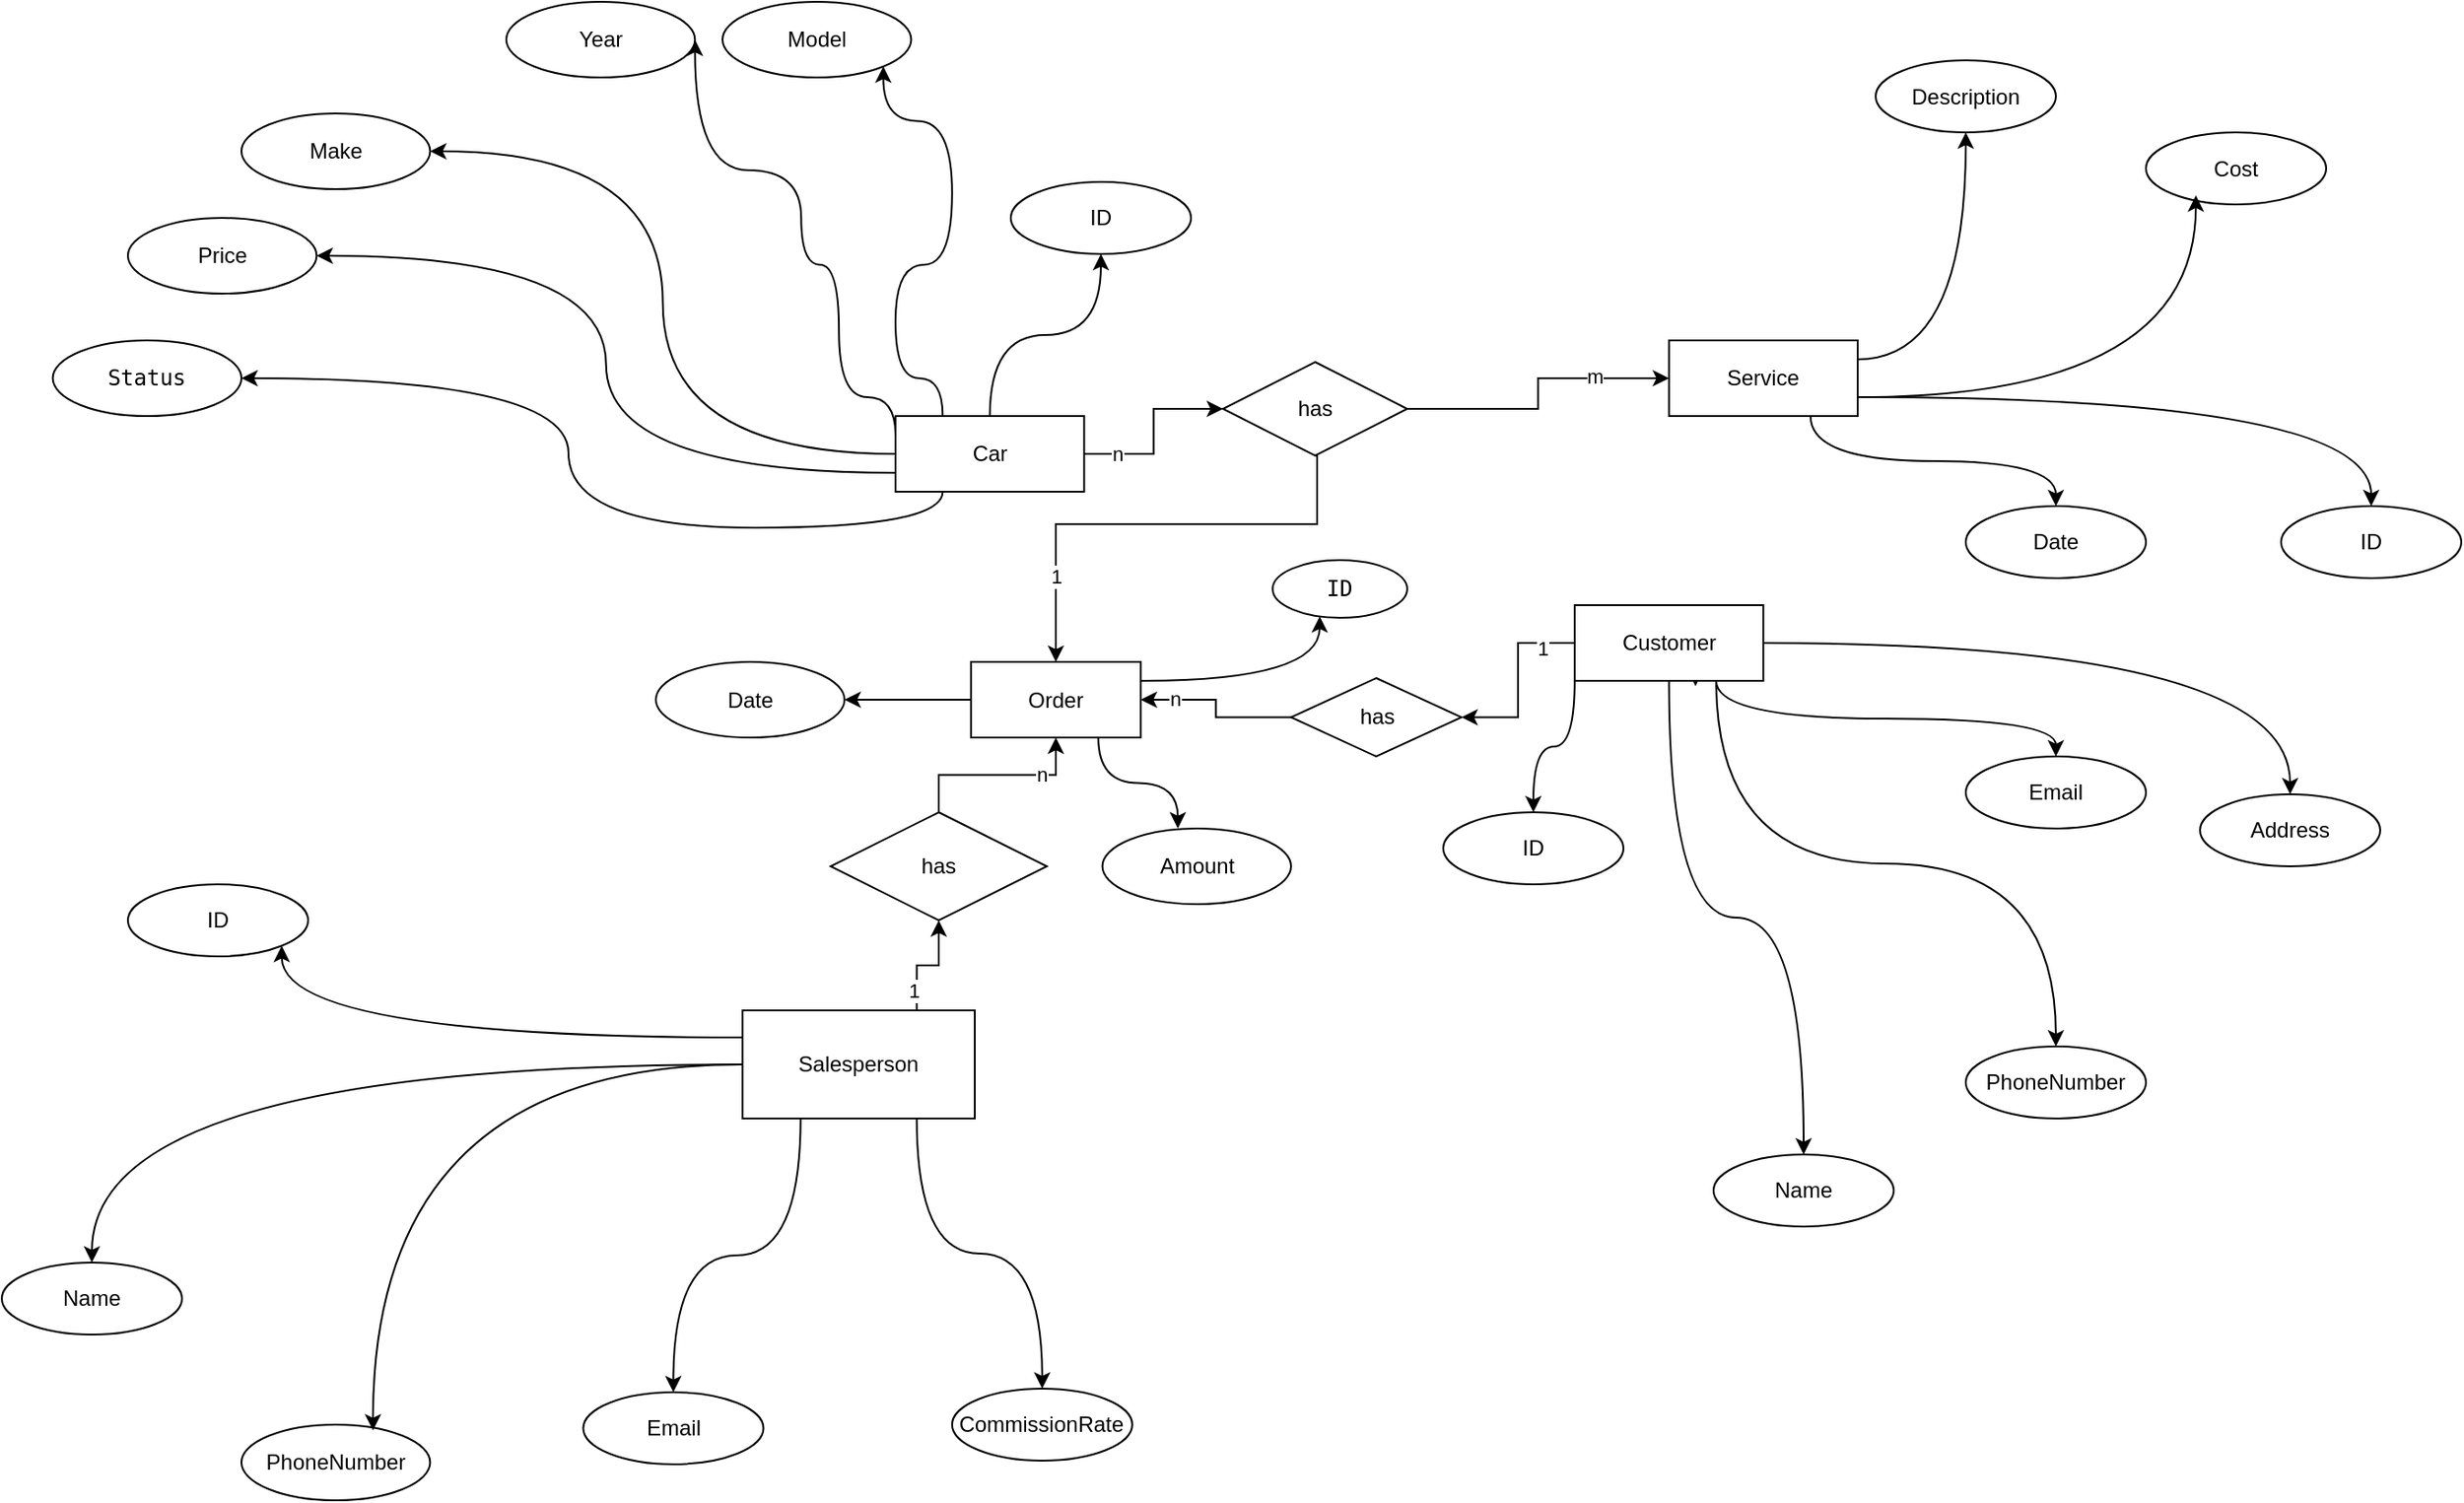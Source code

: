 <mxfile version="25.0.3">
  <diagram name="Page-1" id="bB0J-3N0r4cD6Peug8yk">
    <mxGraphModel dx="2359" dy="785" grid="1" gridSize="10" guides="1" tooltips="1" connect="1" arrows="1" fold="1" page="1" pageScale="1" pageWidth="850" pageHeight="1100" math="0" shadow="0">
      <root>
        <mxCell id="0" />
        <mxCell id="1" parent="0" />
        <mxCell id="PQ26sHwA6gQb_uwZyulg-90" value="PhoneNumber" style="ellipse;whiteSpace=wrap;html=1;align=center;" vertex="1" parent="1">
          <mxGeometry x="-707" y="820" width="104.71" height="42" as="geometry" />
        </mxCell>
        <mxCell id="PQ26sHwA6gQb_uwZyulg-117" style="edgeStyle=orthogonalEdgeStyle;curved=1;rounded=0;orthogonalLoop=1;jettySize=auto;html=1;exitX=0;exitY=1;exitDx=0;exitDy=0;" edge="1" parent="1" source="PQ26sHwA6gQb_uwZyulg-58" target="PQ26sHwA6gQb_uwZyulg-114">
          <mxGeometry relative="1" as="geometry" />
        </mxCell>
        <mxCell id="PQ26sHwA6gQb_uwZyulg-118" style="edgeStyle=orthogonalEdgeStyle;curved=1;rounded=0;orthogonalLoop=1;jettySize=auto;html=1;exitX=0.75;exitY=1;exitDx=0;exitDy=0;" edge="1" parent="1" source="PQ26sHwA6gQb_uwZyulg-58" target="PQ26sHwA6gQb_uwZyulg-112">
          <mxGeometry relative="1" as="geometry" />
        </mxCell>
        <mxCell id="PQ26sHwA6gQb_uwZyulg-119" style="edgeStyle=orthogonalEdgeStyle;curved=1;rounded=0;orthogonalLoop=1;jettySize=auto;html=1;exitX=0.5;exitY=1;exitDx=0;exitDy=0;" edge="1" parent="1" source="PQ26sHwA6gQb_uwZyulg-58" target="PQ26sHwA6gQb_uwZyulg-113">
          <mxGeometry relative="1" as="geometry" />
        </mxCell>
        <mxCell id="PQ26sHwA6gQb_uwZyulg-120" style="edgeStyle=orthogonalEdgeStyle;curved=1;rounded=0;orthogonalLoop=1;jettySize=auto;html=1;exitX=0.75;exitY=1;exitDx=0;exitDy=0;" edge="1" parent="1" source="PQ26sHwA6gQb_uwZyulg-58">
          <mxGeometry relative="1" as="geometry">
            <mxPoint x="100" y="410" as="targetPoint" />
          </mxGeometry>
        </mxCell>
        <mxCell id="PQ26sHwA6gQb_uwZyulg-121" style="edgeStyle=orthogonalEdgeStyle;curved=1;rounded=0;orthogonalLoop=1;jettySize=auto;html=1;exitX=1;exitY=0.5;exitDx=0;exitDy=0;" edge="1" parent="1" source="PQ26sHwA6gQb_uwZyulg-58" target="PQ26sHwA6gQb_uwZyulg-116">
          <mxGeometry relative="1" as="geometry" />
        </mxCell>
        <mxCell id="PQ26sHwA6gQb_uwZyulg-123" style="edgeStyle=orthogonalEdgeStyle;curved=1;rounded=0;orthogonalLoop=1;jettySize=auto;html=1;exitX=0.75;exitY=1;exitDx=0;exitDy=0;" edge="1" parent="1" source="PQ26sHwA6gQb_uwZyulg-58" target="PQ26sHwA6gQb_uwZyulg-122">
          <mxGeometry relative="1" as="geometry" />
        </mxCell>
        <mxCell id="PQ26sHwA6gQb_uwZyulg-139" style="edgeStyle=orthogonalEdgeStyle;rounded=0;orthogonalLoop=1;jettySize=auto;html=1;entryX=1;entryY=0.5;entryDx=0;entryDy=0;" edge="1" parent="1" source="PQ26sHwA6gQb_uwZyulg-58" target="PQ26sHwA6gQb_uwZyulg-137">
          <mxGeometry relative="1" as="geometry" />
        </mxCell>
        <mxCell id="PQ26sHwA6gQb_uwZyulg-141" value="1" style="edgeLabel;html=1;align=center;verticalAlign=middle;resizable=0;points=[];" vertex="1" connectable="0" parent="PQ26sHwA6gQb_uwZyulg-139">
          <mxGeometry x="-0.651" y="3" relative="1" as="geometry">
            <mxPoint as="offset" />
          </mxGeometry>
        </mxCell>
        <mxCell id="PQ26sHwA6gQb_uwZyulg-58" value="Customer" style="whiteSpace=wrap;html=1;align=center;" vertex="1" parent="1">
          <mxGeometry x="32.941" y="365" width="104.706" height="42" as="geometry" />
        </mxCell>
        <mxCell id="PQ26sHwA6gQb_uwZyulg-59" value="" style="rounded=0;orthogonalLoop=1;jettySize=auto;html=1;edgeStyle=orthogonalEdgeStyle;exitX=0.5;exitY=1;exitDx=0;exitDy=0;" edge="1" parent="1" source="PQ26sHwA6gQb_uwZyulg-127" target="PQ26sHwA6gQb_uwZyulg-69">
          <mxGeometry relative="1" as="geometry">
            <Array as="points">
              <mxPoint x="-110" y="282" />
              <mxPoint x="-110" y="320" />
              <mxPoint x="-255" y="320" />
            </Array>
          </mxGeometry>
        </mxCell>
        <mxCell id="PQ26sHwA6gQb_uwZyulg-61" value="1" style="edgeLabel;html=1;align=center;verticalAlign=middle;resizable=0;points=[];" vertex="1" connectable="0" parent="PQ26sHwA6gQb_uwZyulg-59">
          <mxGeometry x="0.636" relative="1" as="geometry">
            <mxPoint as="offset" />
          </mxGeometry>
        </mxCell>
        <mxCell id="PQ26sHwA6gQb_uwZyulg-62" style="edgeStyle=orthogonalEdgeStyle;rounded=0;orthogonalLoop=1;jettySize=auto;html=1;entryX=1;entryY=0.5;entryDx=0;entryDy=0;curved=1;" edge="1" parent="1" source="PQ26sHwA6gQb_uwZyulg-66" target="PQ26sHwA6gQb_uwZyulg-79">
          <mxGeometry relative="1" as="geometry" />
        </mxCell>
        <mxCell id="PQ26sHwA6gQb_uwZyulg-63" style="edgeStyle=orthogonalEdgeStyle;rounded=0;orthogonalLoop=1;jettySize=auto;html=1;exitX=0.25;exitY=0;exitDx=0;exitDy=0;entryX=1;entryY=1;entryDx=0;entryDy=0;curved=1;" edge="1" parent="1" source="PQ26sHwA6gQb_uwZyulg-66" target="PQ26sHwA6gQb_uwZyulg-77">
          <mxGeometry relative="1" as="geometry">
            <Array as="points">
              <mxPoint x="-344" y="239" />
              <mxPoint x="-344" y="176" />
              <mxPoint x="-312.588" y="176" />
              <mxPoint x="-312.588" y="96.2" />
            </Array>
          </mxGeometry>
        </mxCell>
        <mxCell id="PQ26sHwA6gQb_uwZyulg-64" style="edgeStyle=orthogonalEdgeStyle;rounded=0;orthogonalLoop=1;jettySize=auto;html=1;exitX=0;exitY=0.25;exitDx=0;exitDy=0;entryX=1;entryY=0.5;entryDx=0;entryDy=0;curved=1;" edge="1" parent="1" source="PQ26sHwA6gQb_uwZyulg-66" target="PQ26sHwA6gQb_uwZyulg-82">
          <mxGeometry relative="1" as="geometry">
            <Array as="points">
              <mxPoint x="-375.412" y="249.5" />
              <mxPoint x="-375.412" y="176" />
              <mxPoint x="-396.353" y="176" />
              <mxPoint x="-396.353" y="123.5" />
            </Array>
          </mxGeometry>
        </mxCell>
        <mxCell id="PQ26sHwA6gQb_uwZyulg-65" style="rounded=0;orthogonalLoop=1;jettySize=auto;html=1;exitX=0.25;exitY=1;exitDx=0;exitDy=0;entryX=1;entryY=0.5;entryDx=0;entryDy=0;edgeStyle=orthogonalEdgeStyle;curved=1;" edge="1" parent="1" source="PQ26sHwA6gQb_uwZyulg-66" target="PQ26sHwA6gQb_uwZyulg-81">
          <mxGeometry relative="1" as="geometry" />
        </mxCell>
        <mxCell id="PQ26sHwA6gQb_uwZyulg-132" style="edgeStyle=orthogonalEdgeStyle;rounded=0;orthogonalLoop=1;jettySize=auto;html=1;exitX=1;exitY=0.5;exitDx=0;exitDy=0;entryX=0;entryY=0.5;entryDx=0;entryDy=0;" edge="1" parent="1" source="PQ26sHwA6gQb_uwZyulg-66" target="PQ26sHwA6gQb_uwZyulg-127">
          <mxGeometry relative="1" as="geometry" />
        </mxCell>
        <mxCell id="PQ26sHwA6gQb_uwZyulg-134" value="n" style="edgeLabel;html=1;align=center;verticalAlign=middle;resizable=0;points=[];" vertex="1" connectable="0" parent="PQ26sHwA6gQb_uwZyulg-132">
          <mxGeometry x="-0.644" relative="1" as="geometry">
            <mxPoint as="offset" />
          </mxGeometry>
        </mxCell>
        <mxCell id="PQ26sHwA6gQb_uwZyulg-136" style="edgeStyle=orthogonalEdgeStyle;curved=1;rounded=0;orthogonalLoop=1;jettySize=auto;html=1;exitX=0.5;exitY=0;exitDx=0;exitDy=0;entryX=0.5;entryY=1;entryDx=0;entryDy=0;" edge="1" parent="1" source="PQ26sHwA6gQb_uwZyulg-66" target="PQ26sHwA6gQb_uwZyulg-102">
          <mxGeometry relative="1" as="geometry" />
        </mxCell>
        <mxCell id="PQ26sHwA6gQb_uwZyulg-66" value="Car" style="whiteSpace=wrap;html=1;align=center;" vertex="1" parent="1">
          <mxGeometry x="-344" y="260" width="104.706" height="42" as="geometry" />
        </mxCell>
        <mxCell id="PQ26sHwA6gQb_uwZyulg-98" style="edgeStyle=orthogonalEdgeStyle;curved=1;rounded=0;orthogonalLoop=1;jettySize=auto;html=1;exitX=0;exitY=0.25;exitDx=0;exitDy=0;entryX=1;entryY=1;entryDx=0;entryDy=0;" edge="1" parent="1" source="PQ26sHwA6gQb_uwZyulg-67" target="PQ26sHwA6gQb_uwZyulg-97">
          <mxGeometry relative="1" as="geometry" />
        </mxCell>
        <mxCell id="PQ26sHwA6gQb_uwZyulg-99" style="edgeStyle=orthogonalEdgeStyle;curved=1;rounded=0;orthogonalLoop=1;jettySize=auto;html=1;exitX=0;exitY=0.5;exitDx=0;exitDy=0;" edge="1" parent="1" source="PQ26sHwA6gQb_uwZyulg-67" target="PQ26sHwA6gQb_uwZyulg-95">
          <mxGeometry relative="1" as="geometry" />
        </mxCell>
        <mxCell id="PQ26sHwA6gQb_uwZyulg-100" style="edgeStyle=orthogonalEdgeStyle;curved=1;rounded=0;orthogonalLoop=1;jettySize=auto;html=1;exitX=0.25;exitY=1;exitDx=0;exitDy=0;" edge="1" parent="1" source="PQ26sHwA6gQb_uwZyulg-67" target="PQ26sHwA6gQb_uwZyulg-94">
          <mxGeometry relative="1" as="geometry" />
        </mxCell>
        <mxCell id="PQ26sHwA6gQb_uwZyulg-101" style="edgeStyle=orthogonalEdgeStyle;curved=1;rounded=0;orthogonalLoop=1;jettySize=auto;html=1;exitX=0.75;exitY=1;exitDx=0;exitDy=0;" edge="1" parent="1" source="PQ26sHwA6gQb_uwZyulg-67" target="PQ26sHwA6gQb_uwZyulg-96">
          <mxGeometry relative="1" as="geometry" />
        </mxCell>
        <mxCell id="PQ26sHwA6gQb_uwZyulg-147" style="edgeStyle=orthogonalEdgeStyle;rounded=0;orthogonalLoop=1;jettySize=auto;html=1;exitX=0.75;exitY=0;exitDx=0;exitDy=0;entryX=0.5;entryY=1;entryDx=0;entryDy=0;" edge="1" parent="1" source="PQ26sHwA6gQb_uwZyulg-67" target="PQ26sHwA6gQb_uwZyulg-146">
          <mxGeometry relative="1" as="geometry" />
        </mxCell>
        <mxCell id="PQ26sHwA6gQb_uwZyulg-149" value="1" style="edgeLabel;html=1;align=center;verticalAlign=middle;resizable=0;points=[];" vertex="1" connectable="0" parent="PQ26sHwA6gQb_uwZyulg-147">
          <mxGeometry x="-0.653" y="2" relative="1" as="geometry">
            <mxPoint as="offset" />
          </mxGeometry>
        </mxCell>
        <mxCell id="PQ26sHwA6gQb_uwZyulg-67" value="Salesperson" style="whiteSpace=wrap;html=1;align=center;" vertex="1" parent="1">
          <mxGeometry x="-428.88" y="590" width="128.88" height="60" as="geometry" />
        </mxCell>
        <mxCell id="PQ26sHwA6gQb_uwZyulg-68" style="edgeStyle=orthogonalEdgeStyle;rounded=0;orthogonalLoop=1;jettySize=auto;html=1;exitX=0;exitY=0.5;exitDx=0;exitDy=0;curved=1;" edge="1" parent="1" source="PQ26sHwA6gQb_uwZyulg-69" target="PQ26sHwA6gQb_uwZyulg-87">
          <mxGeometry relative="1" as="geometry" />
        </mxCell>
        <mxCell id="PQ26sHwA6gQb_uwZyulg-69" value="Order" style="whiteSpace=wrap;html=1;align=center;" vertex="1" parent="1">
          <mxGeometry x="-302.118" y="396.5" width="94.235" height="42" as="geometry" />
        </mxCell>
        <mxCell id="PQ26sHwA6gQb_uwZyulg-108" style="edgeStyle=orthogonalEdgeStyle;curved=1;rounded=0;orthogonalLoop=1;jettySize=auto;html=1;exitX=1;exitY=0.25;exitDx=0;exitDy=0;" edge="1" parent="1" source="PQ26sHwA6gQb_uwZyulg-73" target="PQ26sHwA6gQb_uwZyulg-103">
          <mxGeometry relative="1" as="geometry" />
        </mxCell>
        <mxCell id="PQ26sHwA6gQb_uwZyulg-110" style="edgeStyle=orthogonalEdgeStyle;curved=1;rounded=0;orthogonalLoop=1;jettySize=auto;html=1;exitX=1;exitY=0.75;exitDx=0;exitDy=0;" edge="1" parent="1" source="PQ26sHwA6gQb_uwZyulg-73" target="PQ26sHwA6gQb_uwZyulg-104">
          <mxGeometry relative="1" as="geometry" />
        </mxCell>
        <mxCell id="PQ26sHwA6gQb_uwZyulg-111" style="edgeStyle=orthogonalEdgeStyle;curved=1;rounded=0;orthogonalLoop=1;jettySize=auto;html=1;exitX=0.75;exitY=1;exitDx=0;exitDy=0;" edge="1" parent="1" source="PQ26sHwA6gQb_uwZyulg-73" target="PQ26sHwA6gQb_uwZyulg-106">
          <mxGeometry relative="1" as="geometry" />
        </mxCell>
        <mxCell id="PQ26sHwA6gQb_uwZyulg-73" value="Service" style="whiteSpace=wrap;html=1;align=center;" vertex="1" parent="1">
          <mxGeometry x="85.294" y="218" width="104.706" height="42" as="geometry" />
        </mxCell>
        <mxCell id="PQ26sHwA6gQb_uwZyulg-77" value="Model" style="ellipse;whiteSpace=wrap;html=1;align=center;" vertex="1" parent="1">
          <mxGeometry x="-440.004" y="30" width="104.706" height="42" as="geometry" />
        </mxCell>
        <mxCell id="PQ26sHwA6gQb_uwZyulg-79" value="Make" style="ellipse;whiteSpace=wrap;html=1;align=center;" vertex="1" parent="1">
          <mxGeometry x="-706.994" y="92" width="104.706" height="42" as="geometry" />
        </mxCell>
        <mxCell id="PQ26sHwA6gQb_uwZyulg-81" value="&lt;code&gt;Status&lt;/code&gt;" style="ellipse;whiteSpace=wrap;html=1;align=center;" vertex="1" parent="1">
          <mxGeometry x="-811.702" y="218" width="104.706" height="42" as="geometry" />
        </mxCell>
        <mxCell id="PQ26sHwA6gQb_uwZyulg-82" value="Year" style="ellipse;whiteSpace=wrap;html=1;align=center;" vertex="1" parent="1">
          <mxGeometry x="-560.002" y="30" width="104.706" height="42" as="geometry" />
        </mxCell>
        <mxCell id="PQ26sHwA6gQb_uwZyulg-83" value="Price" style="ellipse;whiteSpace=wrap;html=1;align=center;" vertex="1" parent="1">
          <mxGeometry x="-770.003" y="150" width="104.706" height="42" as="geometry" />
        </mxCell>
        <mxCell id="PQ26sHwA6gQb_uwZyulg-84" style="edgeStyle=orthogonalEdgeStyle;rounded=0;orthogonalLoop=1;jettySize=auto;html=1;exitX=0;exitY=0.75;exitDx=0;exitDy=0;entryX=1;entryY=0.5;entryDx=0;entryDy=0;curved=1;" edge="1" parent="1" source="PQ26sHwA6gQb_uwZyulg-66" target="PQ26sHwA6gQb_uwZyulg-83">
          <mxGeometry relative="1" as="geometry" />
        </mxCell>
        <mxCell id="PQ26sHwA6gQb_uwZyulg-85" value="&lt;code&gt;ID&lt;/code&gt;" style="ellipse;whiteSpace=wrap;html=1;align=center;" vertex="1" parent="1">
          <mxGeometry x="-134.71" y="340" width="74.71" height="32" as="geometry" />
        </mxCell>
        <mxCell id="PQ26sHwA6gQb_uwZyulg-86" value="Amount" style="ellipse;whiteSpace=wrap;html=1;align=center;" vertex="1" parent="1">
          <mxGeometry x="-229.178" y="489" width="104.706" height="42" as="geometry" />
        </mxCell>
        <mxCell id="PQ26sHwA6gQb_uwZyulg-87" value="Date" style="ellipse;whiteSpace=wrap;html=1;align=center;" vertex="1" parent="1">
          <mxGeometry x="-476.998" y="396.5" width="104.706" height="42" as="geometry" />
        </mxCell>
        <mxCell id="PQ26sHwA6gQb_uwZyulg-88" style="edgeStyle=orthogonalEdgeStyle;rounded=0;orthogonalLoop=1;jettySize=auto;html=1;exitX=1;exitY=0.25;exitDx=0;exitDy=0;entryX=0.35;entryY=0.975;entryDx=0;entryDy=0;entryPerimeter=0;curved=1;" edge="1" parent="1" source="PQ26sHwA6gQb_uwZyulg-69" target="PQ26sHwA6gQb_uwZyulg-85">
          <mxGeometry relative="1" as="geometry" />
        </mxCell>
        <mxCell id="PQ26sHwA6gQb_uwZyulg-89" style="edgeStyle=orthogonalEdgeStyle;rounded=0;orthogonalLoop=1;jettySize=auto;html=1;exitX=0.75;exitY=1;exitDx=0;exitDy=0;entryX=0.4;entryY=0;entryDx=0;entryDy=0;entryPerimeter=0;curved=1;" edge="1" parent="1" source="PQ26sHwA6gQb_uwZyulg-69" target="PQ26sHwA6gQb_uwZyulg-86">
          <mxGeometry relative="1" as="geometry" />
        </mxCell>
        <mxCell id="PQ26sHwA6gQb_uwZyulg-93" style="edgeStyle=orthogonalEdgeStyle;curved=1;rounded=0;orthogonalLoop=1;jettySize=auto;html=1;exitX=0;exitY=0.5;exitDx=0;exitDy=0;entryX=0.697;entryY=0.076;entryDx=0;entryDy=0;entryPerimeter=0;" edge="1" parent="1" source="PQ26sHwA6gQb_uwZyulg-67" target="PQ26sHwA6gQb_uwZyulg-90">
          <mxGeometry relative="1" as="geometry" />
        </mxCell>
        <mxCell id="PQ26sHwA6gQb_uwZyulg-94" value="Email" style="ellipse;whiteSpace=wrap;html=1;align=center;" vertex="1" parent="1">
          <mxGeometry x="-517.29" y="802" width="100" height="40" as="geometry" />
        </mxCell>
        <mxCell id="PQ26sHwA6gQb_uwZyulg-95" value="Name" style="ellipse;whiteSpace=wrap;html=1;align=center;" vertex="1" parent="1">
          <mxGeometry x="-840" y="730" width="100" height="40" as="geometry" />
        </mxCell>
        <mxCell id="PQ26sHwA6gQb_uwZyulg-96" value="CommissionRate" style="ellipse;whiteSpace=wrap;html=1;align=center;" vertex="1" parent="1">
          <mxGeometry x="-312.59" y="800" width="100" height="40" as="geometry" />
        </mxCell>
        <mxCell id="PQ26sHwA6gQb_uwZyulg-97" value="ID" style="ellipse;whiteSpace=wrap;html=1;align=center;" vertex="1" parent="1">
          <mxGeometry x="-770" y="520" width="100" height="40" as="geometry" />
        </mxCell>
        <mxCell id="PQ26sHwA6gQb_uwZyulg-102" value="ID" style="ellipse;whiteSpace=wrap;html=1;align=center;" vertex="1" parent="1">
          <mxGeometry x="-280.0" y="130" width="100" height="40" as="geometry" />
        </mxCell>
        <mxCell id="PQ26sHwA6gQb_uwZyulg-103" value="Description" style="ellipse;whiteSpace=wrap;html=1;align=center;" vertex="1" parent="1">
          <mxGeometry x="200" y="62.5" width="100" height="40" as="geometry" />
        </mxCell>
        <mxCell id="PQ26sHwA6gQb_uwZyulg-104" value="ID" style="ellipse;whiteSpace=wrap;html=1;align=center;" vertex="1" parent="1">
          <mxGeometry x="425" y="310" width="100" height="40" as="geometry" />
        </mxCell>
        <mxCell id="PQ26sHwA6gQb_uwZyulg-105" value="Cost" style="ellipse;whiteSpace=wrap;html=1;align=center;" vertex="1" parent="1">
          <mxGeometry x="350" y="102.5" width="100" height="40" as="geometry" />
        </mxCell>
        <mxCell id="PQ26sHwA6gQb_uwZyulg-106" value="Date" style="ellipse;whiteSpace=wrap;html=1;align=center;" vertex="1" parent="1">
          <mxGeometry x="250" y="310" width="100" height="40" as="geometry" />
        </mxCell>
        <mxCell id="PQ26sHwA6gQb_uwZyulg-109" style="edgeStyle=orthogonalEdgeStyle;curved=1;rounded=0;orthogonalLoop=1;jettySize=auto;html=1;exitX=1;exitY=0.75;exitDx=0;exitDy=0;entryX=0.277;entryY=0.874;entryDx=0;entryDy=0;entryPerimeter=0;" edge="1" parent="1" source="PQ26sHwA6gQb_uwZyulg-73" target="PQ26sHwA6gQb_uwZyulg-105">
          <mxGeometry relative="1" as="geometry" />
        </mxCell>
        <mxCell id="PQ26sHwA6gQb_uwZyulg-112" value="Email" style="ellipse;whiteSpace=wrap;html=1;align=center;" vertex="1" parent="1">
          <mxGeometry x="250" y="449" width="100" height="40" as="geometry" />
        </mxCell>
        <mxCell id="PQ26sHwA6gQb_uwZyulg-113" value="Name" style="ellipse;whiteSpace=wrap;html=1;align=center;" vertex="1" parent="1">
          <mxGeometry x="110" y="670" width="100" height="40" as="geometry" />
        </mxCell>
        <mxCell id="PQ26sHwA6gQb_uwZyulg-114" value="ID" style="ellipse;whiteSpace=wrap;html=1;align=center;" vertex="1" parent="1">
          <mxGeometry x="-40" y="480" width="100" height="40" as="geometry" />
        </mxCell>
        <mxCell id="PQ26sHwA6gQb_uwZyulg-116" value="Address" style="ellipse;whiteSpace=wrap;html=1;align=center;" vertex="1" parent="1">
          <mxGeometry x="380" y="470" width="100" height="40" as="geometry" />
        </mxCell>
        <mxCell id="PQ26sHwA6gQb_uwZyulg-122" value="PhoneNumber" style="ellipse;whiteSpace=wrap;html=1;align=center;" vertex="1" parent="1">
          <mxGeometry x="250" y="610" width="100" height="40" as="geometry" />
        </mxCell>
        <mxCell id="PQ26sHwA6gQb_uwZyulg-129" style="edgeStyle=orthogonalEdgeStyle;rounded=0;orthogonalLoop=1;jettySize=auto;html=1;exitX=1;exitY=0.5;exitDx=0;exitDy=0;" edge="1" parent="1" source="PQ26sHwA6gQb_uwZyulg-127" target="PQ26sHwA6gQb_uwZyulg-73">
          <mxGeometry relative="1" as="geometry" />
        </mxCell>
        <mxCell id="PQ26sHwA6gQb_uwZyulg-135" value="m" style="edgeLabel;html=1;align=center;verticalAlign=middle;resizable=0;points=[];" vertex="1" connectable="0" parent="PQ26sHwA6gQb_uwZyulg-129">
          <mxGeometry x="0.492" y="1" relative="1" as="geometry">
            <mxPoint as="offset" />
          </mxGeometry>
        </mxCell>
        <mxCell id="PQ26sHwA6gQb_uwZyulg-127" value="has" style="shape=rhombus;perimeter=rhombusPerimeter;whiteSpace=wrap;html=1;align=center;" vertex="1" parent="1">
          <mxGeometry x="-162.24" y="230" width="102.24" height="52" as="geometry" />
        </mxCell>
        <mxCell id="PQ26sHwA6gQb_uwZyulg-140" style="edgeStyle=orthogonalEdgeStyle;rounded=0;orthogonalLoop=1;jettySize=auto;html=1;exitX=0;exitY=0.5;exitDx=0;exitDy=0;entryX=1;entryY=0.5;entryDx=0;entryDy=0;" edge="1" parent="1" source="PQ26sHwA6gQb_uwZyulg-137" target="PQ26sHwA6gQb_uwZyulg-69">
          <mxGeometry relative="1" as="geometry" />
        </mxCell>
        <mxCell id="PQ26sHwA6gQb_uwZyulg-142" value="n" style="edgeLabel;html=1;align=center;verticalAlign=middle;resizable=0;points=[];" vertex="1" connectable="0" parent="PQ26sHwA6gQb_uwZyulg-140">
          <mxGeometry x="0.585" y="-1" relative="1" as="geometry">
            <mxPoint x="-1" as="offset" />
          </mxGeometry>
        </mxCell>
        <mxCell id="PQ26sHwA6gQb_uwZyulg-137" value="has" style="shape=rhombus;perimeter=rhombusPerimeter;whiteSpace=wrap;html=1;align=center;" vertex="1" parent="1">
          <mxGeometry x="-124.47" y="405.5" width="94.59" height="43.5" as="geometry" />
        </mxCell>
        <mxCell id="PQ26sHwA6gQb_uwZyulg-148" style="edgeStyle=orthogonalEdgeStyle;rounded=0;orthogonalLoop=1;jettySize=auto;html=1;exitX=0.5;exitY=0;exitDx=0;exitDy=0;entryX=0.5;entryY=1;entryDx=0;entryDy=0;" edge="1" parent="1" source="PQ26sHwA6gQb_uwZyulg-146" target="PQ26sHwA6gQb_uwZyulg-69">
          <mxGeometry relative="1" as="geometry" />
        </mxCell>
        <mxCell id="PQ26sHwA6gQb_uwZyulg-150" value="n" style="edgeLabel;html=1;align=center;verticalAlign=middle;resizable=0;points=[];" vertex="1" connectable="0" parent="PQ26sHwA6gQb_uwZyulg-148">
          <mxGeometry x="0.67" y="1" relative="1" as="geometry">
            <mxPoint x="-7" y="3" as="offset" />
          </mxGeometry>
        </mxCell>
        <mxCell id="PQ26sHwA6gQb_uwZyulg-146" value="has" style="shape=rhombus;perimeter=rhombusPerimeter;whiteSpace=wrap;html=1;align=center;" vertex="1" parent="1">
          <mxGeometry x="-380" y="480" width="120" height="60" as="geometry" />
        </mxCell>
      </root>
    </mxGraphModel>
  </diagram>
</mxfile>
